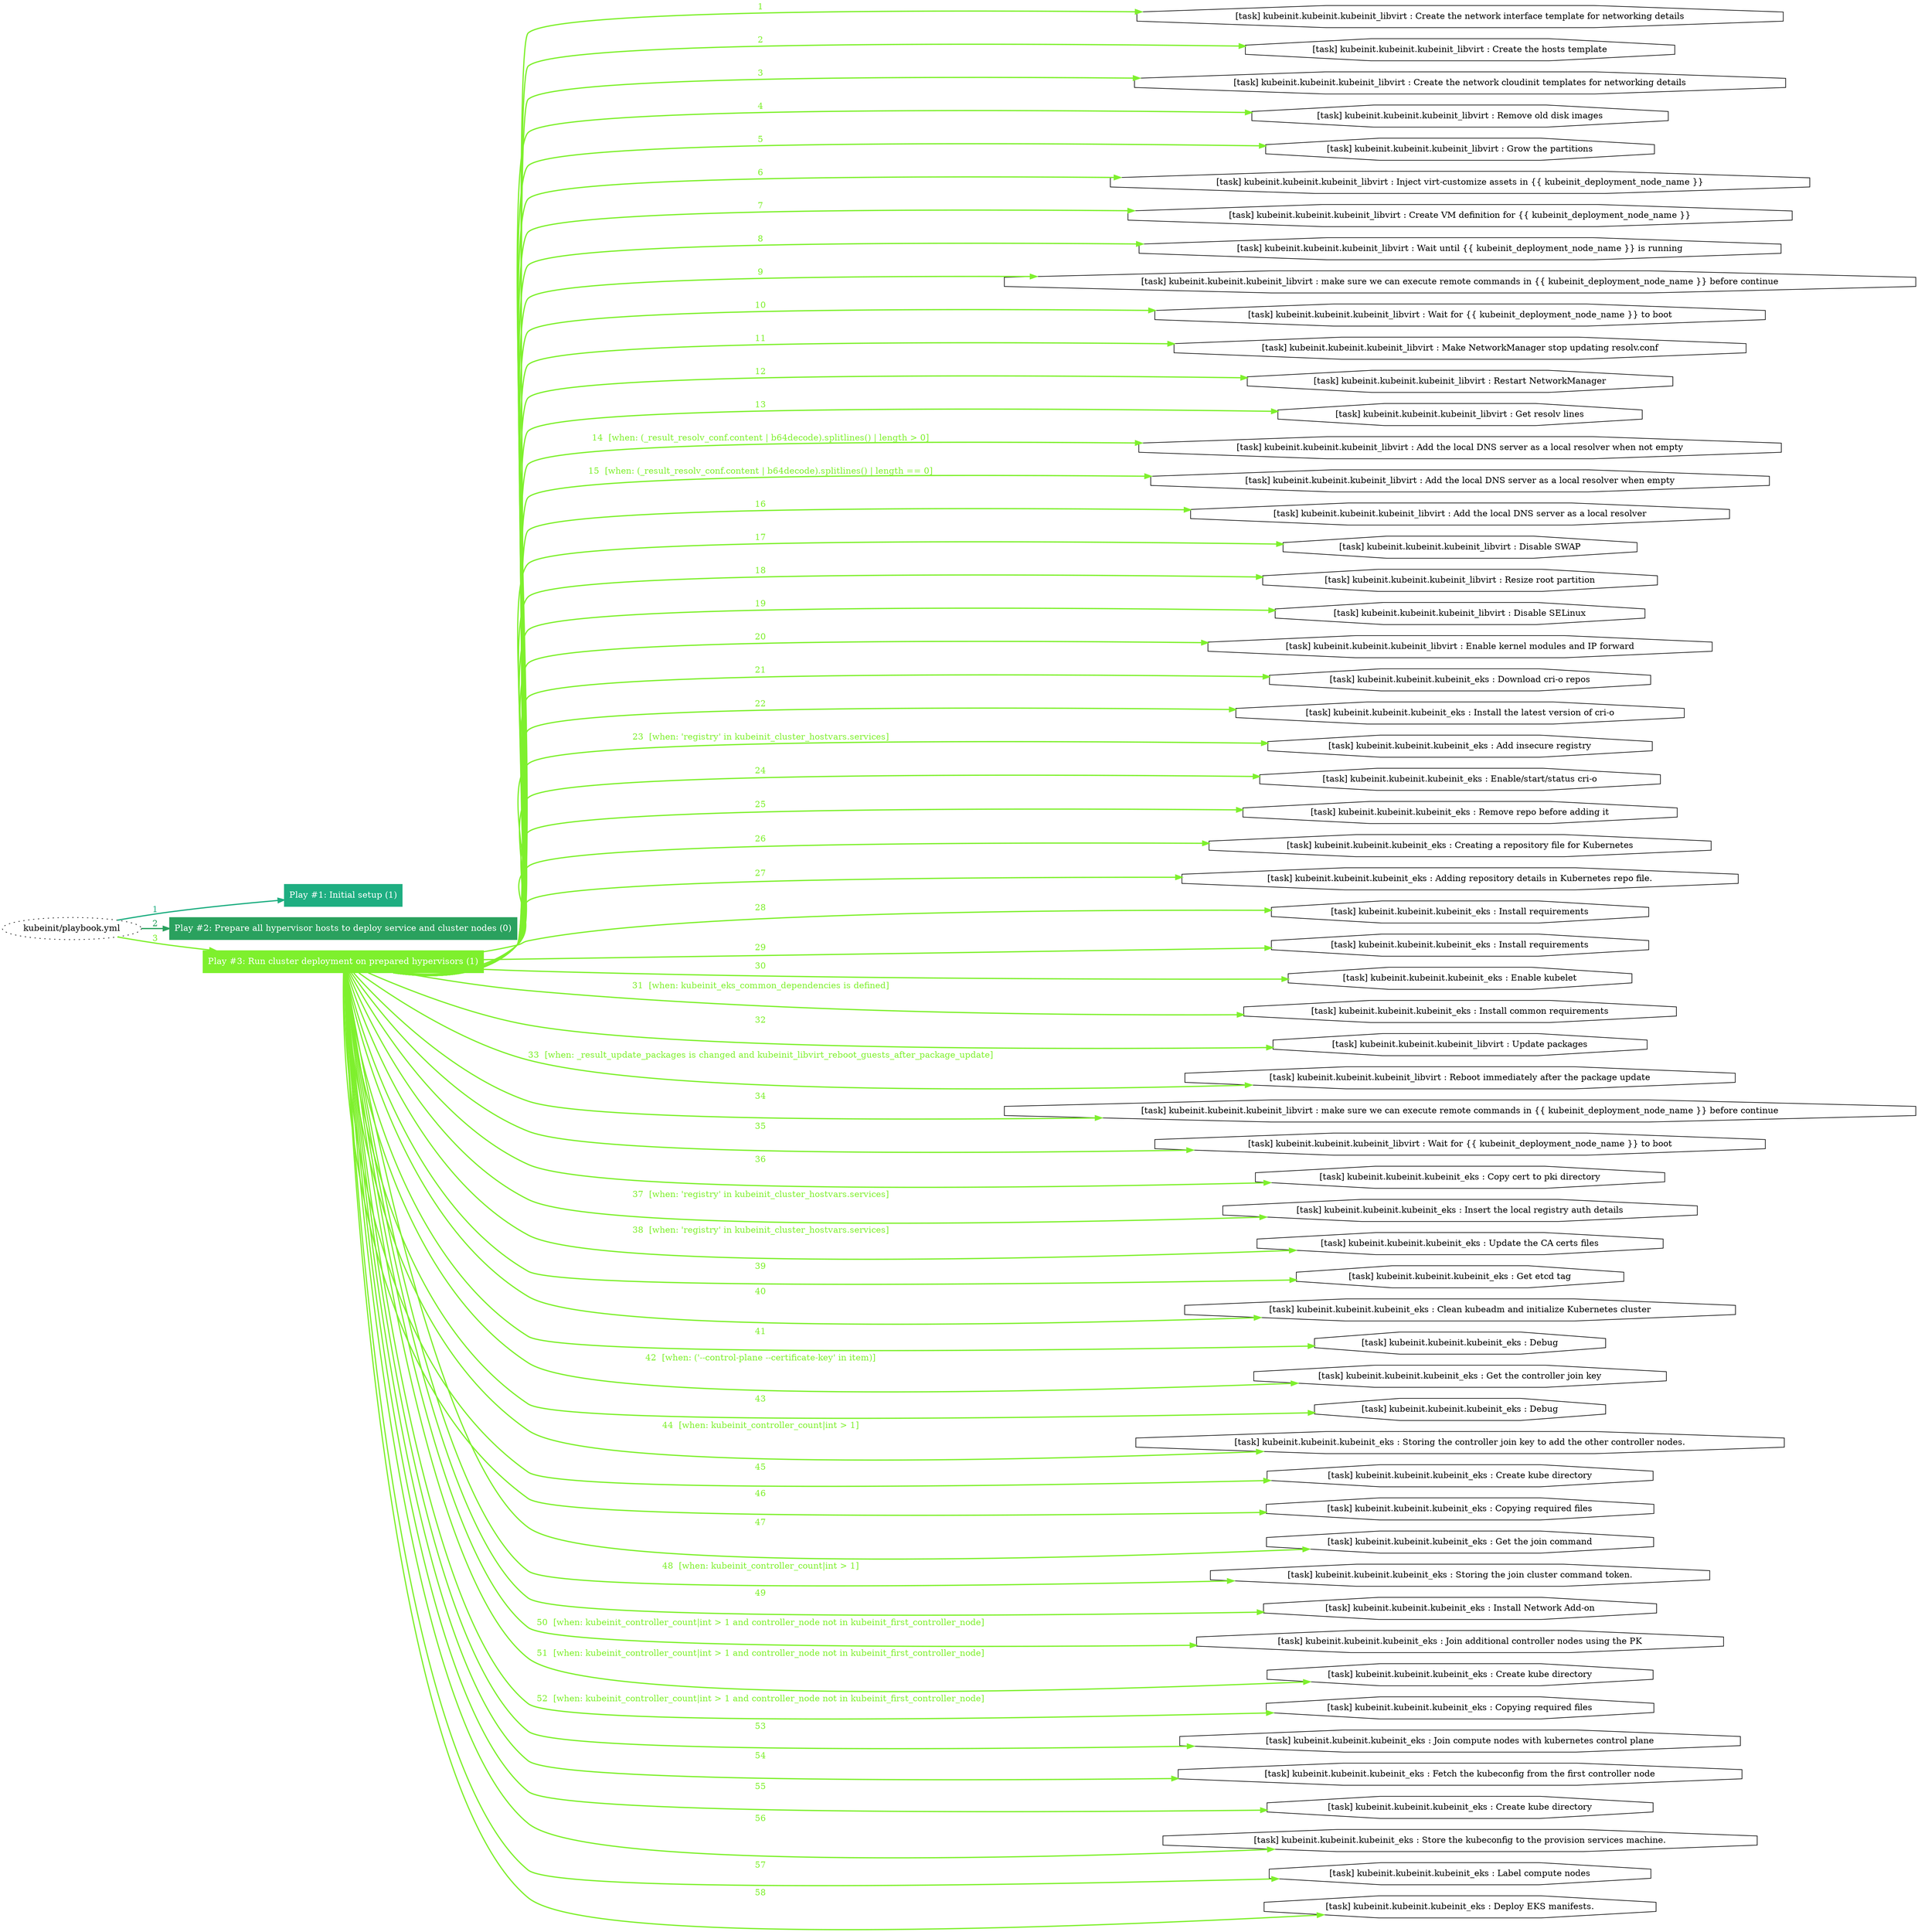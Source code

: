 digraph "kubeinit/playbook.yml "{
	graph [concentrate=true ordering=in rankdir=LR ratio=fill]
	edge [esep=5 sep=10]
	"kubeinit/playbook.yml" [id=root_node style=dotted]
	subgraph "Play #1: Initial setup (1) "{
		"Play #1: Initial setup (1)" [color="#1eae81" fontcolor="#ffffff" id="play_d324722d-1aba-4398-9f2b-fe1cfef38758" shape=box style=filled tooltip=localhost]
		"kubeinit/playbook.yml" -> "Play #1: Initial setup (1)" [label=1 color="#1eae81" fontcolor="#1eae81" id="edge_2b216c82-20eb-490b-a1f6-30b9833b4af5" style=bold]
	}
	subgraph "Play #2: Prepare all hypervisor hosts to deploy service and cluster nodes (0) "{
		"Play #2: Prepare all hypervisor hosts to deploy service and cluster nodes (0)" [color="#2aa15e" fontcolor="#ffffff" id="play_fabc2d93-aba8-42dc-af8f-2376b2492691" shape=box style=filled tooltip=""]
		"kubeinit/playbook.yml" -> "Play #2: Prepare all hypervisor hosts to deploy service and cluster nodes (0)" [label=2 color="#2aa15e" fontcolor="#2aa15e" id="edge_8eb384e0-7dce-4a14-94f7-5a64c36f3c39" style=bold]
	}
	subgraph "Play #3: Run cluster deployment on prepared hypervisors (1) "{
		"Play #3: Run cluster deployment on prepared hypervisors (1)" [color="#7ef02d" fontcolor="#ffffff" id="play_c740cd37-9bf5-4188-b25d-713347a1ce01" shape=box style=filled tooltip=localhost]
		"kubeinit/playbook.yml" -> "Play #3: Run cluster deployment on prepared hypervisors (1)" [label=3 color="#7ef02d" fontcolor="#7ef02d" id="edge_d756dba3-5022-4432-83f2-bff682b8d5ca" style=bold]
		"task_5829792b-ff6e-4f02-a74b-8fd8db6b33a2" [label="[task] kubeinit.kubeinit.kubeinit_libvirt : Create the network interface template for networking details" id="task_5829792b-ff6e-4f02-a74b-8fd8db6b33a2" shape=octagon tooltip="[task] kubeinit.kubeinit.kubeinit_libvirt : Create the network interface template for networking details"]
		"Play #3: Run cluster deployment on prepared hypervisors (1)" -> "task_5829792b-ff6e-4f02-a74b-8fd8db6b33a2" [label=1 color="#7ef02d" fontcolor="#7ef02d" id="edge_78ae1e4a-0b86-4696-8f54-950e35bc3d87" style=bold]
		"task_be6938f2-07a4-4017-9319-8f8dd91dee69" [label="[task] kubeinit.kubeinit.kubeinit_libvirt : Create the hosts template" id="task_be6938f2-07a4-4017-9319-8f8dd91dee69" shape=octagon tooltip="[task] kubeinit.kubeinit.kubeinit_libvirt : Create the hosts template"]
		"Play #3: Run cluster deployment on prepared hypervisors (1)" -> "task_be6938f2-07a4-4017-9319-8f8dd91dee69" [label=2 color="#7ef02d" fontcolor="#7ef02d" id="edge_e818f06e-bff1-4f71-adc2-b2b2cea5b3ce" style=bold]
		"task_09f82cf6-043c-4a11-95d3-397fa30c7fd5" [label="[task] kubeinit.kubeinit.kubeinit_libvirt : Create the network cloudinit templates for networking details" id="task_09f82cf6-043c-4a11-95d3-397fa30c7fd5" shape=octagon tooltip="[task] kubeinit.kubeinit.kubeinit_libvirt : Create the network cloudinit templates for networking details"]
		"Play #3: Run cluster deployment on prepared hypervisors (1)" -> "task_09f82cf6-043c-4a11-95d3-397fa30c7fd5" [label=3 color="#7ef02d" fontcolor="#7ef02d" id="edge_9f6b7304-04ca-4ca0-98f6-3127e411209f" style=bold]
		"task_f94e1e1a-26fe-4078-a42b-13686a3357fe" [label="[task] kubeinit.kubeinit.kubeinit_libvirt : Remove old disk images" id="task_f94e1e1a-26fe-4078-a42b-13686a3357fe" shape=octagon tooltip="[task] kubeinit.kubeinit.kubeinit_libvirt : Remove old disk images"]
		"Play #3: Run cluster deployment on prepared hypervisors (1)" -> "task_f94e1e1a-26fe-4078-a42b-13686a3357fe" [label=4 color="#7ef02d" fontcolor="#7ef02d" id="edge_cd24a469-f4a8-4cce-b6c5-cf2038271c23" style=bold]
		"task_0052967e-c30b-4d4e-bdee-c03a49ab61f6" [label="[task] kubeinit.kubeinit.kubeinit_libvirt : Grow the partitions" id="task_0052967e-c30b-4d4e-bdee-c03a49ab61f6" shape=octagon tooltip="[task] kubeinit.kubeinit.kubeinit_libvirt : Grow the partitions"]
		"Play #3: Run cluster deployment on prepared hypervisors (1)" -> "task_0052967e-c30b-4d4e-bdee-c03a49ab61f6" [label=5 color="#7ef02d" fontcolor="#7ef02d" id="edge_b4e30f6b-eb9e-41cf-82fd-e02978770872" style=bold]
		"task_26585067-7be5-4cd5-83f6-0a23cbd47bf6" [label="[task] kubeinit.kubeinit.kubeinit_libvirt : Inject virt-customize assets in {{ kubeinit_deployment_node_name }}" id="task_26585067-7be5-4cd5-83f6-0a23cbd47bf6" shape=octagon tooltip="[task] kubeinit.kubeinit.kubeinit_libvirt : Inject virt-customize assets in {{ kubeinit_deployment_node_name }}"]
		"Play #3: Run cluster deployment on prepared hypervisors (1)" -> "task_26585067-7be5-4cd5-83f6-0a23cbd47bf6" [label=6 color="#7ef02d" fontcolor="#7ef02d" id="edge_4ee4d0f8-fa58-4b95-bd93-348ce7d03d66" style=bold]
		"task_50303486-6a38-45e3-9918-c733aa8f5aa3" [label="[task] kubeinit.kubeinit.kubeinit_libvirt : Create VM definition for {{ kubeinit_deployment_node_name }}" id="task_50303486-6a38-45e3-9918-c733aa8f5aa3" shape=octagon tooltip="[task] kubeinit.kubeinit.kubeinit_libvirt : Create VM definition for {{ kubeinit_deployment_node_name }}"]
		"Play #3: Run cluster deployment on prepared hypervisors (1)" -> "task_50303486-6a38-45e3-9918-c733aa8f5aa3" [label=7 color="#7ef02d" fontcolor="#7ef02d" id="edge_95fb36f8-ac20-4c8f-9ef9-5fd969ba931d" style=bold]
		"task_9cb122b5-c873-4917-9f83-b80931ea53d7" [label="[task] kubeinit.kubeinit.kubeinit_libvirt : Wait until {{ kubeinit_deployment_node_name }} is running" id="task_9cb122b5-c873-4917-9f83-b80931ea53d7" shape=octagon tooltip="[task] kubeinit.kubeinit.kubeinit_libvirt : Wait until {{ kubeinit_deployment_node_name }} is running"]
		"Play #3: Run cluster deployment on prepared hypervisors (1)" -> "task_9cb122b5-c873-4917-9f83-b80931ea53d7" [label=8 color="#7ef02d" fontcolor="#7ef02d" id="edge_a900067b-c74e-4678-9c69-536c42fde426" style=bold]
		"task_1b720365-dbd1-4ceb-98c7-3e3bcb325c51" [label="[task] kubeinit.kubeinit.kubeinit_libvirt : make sure we can execute remote commands in {{ kubeinit_deployment_node_name }} before continue" id="task_1b720365-dbd1-4ceb-98c7-3e3bcb325c51" shape=octagon tooltip="[task] kubeinit.kubeinit.kubeinit_libvirt : make sure we can execute remote commands in {{ kubeinit_deployment_node_name }} before continue"]
		"Play #3: Run cluster deployment on prepared hypervisors (1)" -> "task_1b720365-dbd1-4ceb-98c7-3e3bcb325c51" [label=9 color="#7ef02d" fontcolor="#7ef02d" id="edge_ef135508-1fb3-402d-9b4d-a737b657fe44" style=bold]
		"task_932c7c61-c802-44ca-bbc2-c9569e58ce9d" [label="[task] kubeinit.kubeinit.kubeinit_libvirt : Wait for {{ kubeinit_deployment_node_name }} to boot" id="task_932c7c61-c802-44ca-bbc2-c9569e58ce9d" shape=octagon tooltip="[task] kubeinit.kubeinit.kubeinit_libvirt : Wait for {{ kubeinit_deployment_node_name }} to boot"]
		"Play #3: Run cluster deployment on prepared hypervisors (1)" -> "task_932c7c61-c802-44ca-bbc2-c9569e58ce9d" [label=10 color="#7ef02d" fontcolor="#7ef02d" id="edge_4a9e9bab-8a02-4411-a40b-85118869afb8" style=bold]
		"task_fe2d4b0f-22a4-4535-a8be-dcdfdc36ea84" [label="[task] kubeinit.kubeinit.kubeinit_libvirt : Make NetworkManager stop updating resolv.conf" id="task_fe2d4b0f-22a4-4535-a8be-dcdfdc36ea84" shape=octagon tooltip="[task] kubeinit.kubeinit.kubeinit_libvirt : Make NetworkManager stop updating resolv.conf"]
		"Play #3: Run cluster deployment on prepared hypervisors (1)" -> "task_fe2d4b0f-22a4-4535-a8be-dcdfdc36ea84" [label=11 color="#7ef02d" fontcolor="#7ef02d" id="edge_b2fdc8a4-41d0-4e27-a491-cb06372558d1" style=bold]
		"task_f0c9df72-7624-4906-b96b-a9c65884b68a" [label="[task] kubeinit.kubeinit.kubeinit_libvirt : Restart NetworkManager" id="task_f0c9df72-7624-4906-b96b-a9c65884b68a" shape=octagon tooltip="[task] kubeinit.kubeinit.kubeinit_libvirt : Restart NetworkManager"]
		"Play #3: Run cluster deployment on prepared hypervisors (1)" -> "task_f0c9df72-7624-4906-b96b-a9c65884b68a" [label=12 color="#7ef02d" fontcolor="#7ef02d" id="edge_28c98b66-62c1-4c40-88bf-a7a2c2a47d0c" style=bold]
		"task_205a8e4a-56d3-415f-ba35-6db2d03639e7" [label="[task] kubeinit.kubeinit.kubeinit_libvirt : Get resolv lines" id="task_205a8e4a-56d3-415f-ba35-6db2d03639e7" shape=octagon tooltip="[task] kubeinit.kubeinit.kubeinit_libvirt : Get resolv lines"]
		"Play #3: Run cluster deployment on prepared hypervisors (1)" -> "task_205a8e4a-56d3-415f-ba35-6db2d03639e7" [label=13 color="#7ef02d" fontcolor="#7ef02d" id="edge_cf5c5629-6eab-4d15-a97a-157ad501fe38" style=bold]
		"task_ec21075f-f3c9-4709-a6a9-30d0e14de898" [label="[task] kubeinit.kubeinit.kubeinit_libvirt : Add the local DNS server as a local resolver when not empty" id="task_ec21075f-f3c9-4709-a6a9-30d0e14de898" shape=octagon tooltip="[task] kubeinit.kubeinit.kubeinit_libvirt : Add the local DNS server as a local resolver when not empty"]
		"Play #3: Run cluster deployment on prepared hypervisors (1)" -> "task_ec21075f-f3c9-4709-a6a9-30d0e14de898" [label="14  [when: (_result_resolv_conf.content | b64decode).splitlines() | length > 0]" color="#7ef02d" fontcolor="#7ef02d" id="edge_bb94e074-9b4b-4276-9f12-e88c8da6be14" style=bold]
		"task_7c5f6070-ceb2-4b5d-8218-7fd37c895a57" [label="[task] kubeinit.kubeinit.kubeinit_libvirt : Add the local DNS server as a local resolver when empty" id="task_7c5f6070-ceb2-4b5d-8218-7fd37c895a57" shape=octagon tooltip="[task] kubeinit.kubeinit.kubeinit_libvirt : Add the local DNS server as a local resolver when empty"]
		"Play #3: Run cluster deployment on prepared hypervisors (1)" -> "task_7c5f6070-ceb2-4b5d-8218-7fd37c895a57" [label="15  [when: (_result_resolv_conf.content | b64decode).splitlines() | length == 0]" color="#7ef02d" fontcolor="#7ef02d" id="edge_5f7a052c-183c-4f01-a49e-631cb32f34e6" style=bold]
		"task_f46729a9-7e23-44b7-a1f0-b48baddd7c9d" [label="[task] kubeinit.kubeinit.kubeinit_libvirt : Add the local DNS server as a local resolver" id="task_f46729a9-7e23-44b7-a1f0-b48baddd7c9d" shape=octagon tooltip="[task] kubeinit.kubeinit.kubeinit_libvirt : Add the local DNS server as a local resolver"]
		"Play #3: Run cluster deployment on prepared hypervisors (1)" -> "task_f46729a9-7e23-44b7-a1f0-b48baddd7c9d" [label=16 color="#7ef02d" fontcolor="#7ef02d" id="edge_6ccea8f5-c95a-4da7-807d-8d614ab5a143" style=bold]
		"task_aa21963c-bdc6-4ec8-8168-7c4c4c091482" [label="[task] kubeinit.kubeinit.kubeinit_libvirt : Disable SWAP" id="task_aa21963c-bdc6-4ec8-8168-7c4c4c091482" shape=octagon tooltip="[task] kubeinit.kubeinit.kubeinit_libvirt : Disable SWAP"]
		"Play #3: Run cluster deployment on prepared hypervisors (1)" -> "task_aa21963c-bdc6-4ec8-8168-7c4c4c091482" [label=17 color="#7ef02d" fontcolor="#7ef02d" id="edge_af3595a8-9f2f-4a01-ae98-23ca5e912105" style=bold]
		"task_00c29da4-6822-4c11-b506-bc6b166e6bfa" [label="[task] kubeinit.kubeinit.kubeinit_libvirt : Resize root partition" id="task_00c29da4-6822-4c11-b506-bc6b166e6bfa" shape=octagon tooltip="[task] kubeinit.kubeinit.kubeinit_libvirt : Resize root partition"]
		"Play #3: Run cluster deployment on prepared hypervisors (1)" -> "task_00c29da4-6822-4c11-b506-bc6b166e6bfa" [label=18 color="#7ef02d" fontcolor="#7ef02d" id="edge_81a4c4bc-4ac0-43e6-b0f9-acbb070daf6e" style=bold]
		"task_2d2785f2-7ad2-4d8d-aada-6857d97b9c2b" [label="[task] kubeinit.kubeinit.kubeinit_libvirt : Disable SELinux" id="task_2d2785f2-7ad2-4d8d-aada-6857d97b9c2b" shape=octagon tooltip="[task] kubeinit.kubeinit.kubeinit_libvirt : Disable SELinux"]
		"Play #3: Run cluster deployment on prepared hypervisors (1)" -> "task_2d2785f2-7ad2-4d8d-aada-6857d97b9c2b" [label=19 color="#7ef02d" fontcolor="#7ef02d" id="edge_7edbbeca-5772-4c0c-a0af-d8c7ee73e8de" style=bold]
		"task_f93a192b-16eb-4a3e-a13a-f2f0a5179670" [label="[task] kubeinit.kubeinit.kubeinit_libvirt : Enable kernel modules and IP forward" id="task_f93a192b-16eb-4a3e-a13a-f2f0a5179670" shape=octagon tooltip="[task] kubeinit.kubeinit.kubeinit_libvirt : Enable kernel modules and IP forward"]
		"Play #3: Run cluster deployment on prepared hypervisors (1)" -> "task_f93a192b-16eb-4a3e-a13a-f2f0a5179670" [label=20 color="#7ef02d" fontcolor="#7ef02d" id="edge_fbc2adcb-38a7-4c59-90fa-15adf3f9c8f7" style=bold]
		"task_7b91bede-14f8-4204-b32e-cffe47491c2f" [label="[task] kubeinit.kubeinit.kubeinit_eks : Download cri-o repos" id="task_7b91bede-14f8-4204-b32e-cffe47491c2f" shape=octagon tooltip="[task] kubeinit.kubeinit.kubeinit_eks : Download cri-o repos"]
		"Play #3: Run cluster deployment on prepared hypervisors (1)" -> "task_7b91bede-14f8-4204-b32e-cffe47491c2f" [label=21 color="#7ef02d" fontcolor="#7ef02d" id="edge_4bda55e2-0a2d-45a2-adc6-25f2c8da7e27" style=bold]
		"task_70722f47-64ef-457c-a2fe-fcaa2b16d832" [label="[task] kubeinit.kubeinit.kubeinit_eks : Install the latest version of cri-o" id="task_70722f47-64ef-457c-a2fe-fcaa2b16d832" shape=octagon tooltip="[task] kubeinit.kubeinit.kubeinit_eks : Install the latest version of cri-o"]
		"Play #3: Run cluster deployment on prepared hypervisors (1)" -> "task_70722f47-64ef-457c-a2fe-fcaa2b16d832" [label=22 color="#7ef02d" fontcolor="#7ef02d" id="edge_036be19f-1104-448e-957c-b49b2b117912" style=bold]
		"task_98cd3877-1ca6-4f8b-8b89-7cd31c2f09c0" [label="[task] kubeinit.kubeinit.kubeinit_eks : Add insecure registry" id="task_98cd3877-1ca6-4f8b-8b89-7cd31c2f09c0" shape=octagon tooltip="[task] kubeinit.kubeinit.kubeinit_eks : Add insecure registry"]
		"Play #3: Run cluster deployment on prepared hypervisors (1)" -> "task_98cd3877-1ca6-4f8b-8b89-7cd31c2f09c0" [label="23  [when: 'registry' in kubeinit_cluster_hostvars.services]" color="#7ef02d" fontcolor="#7ef02d" id="edge_1b5da3d0-925c-4260-930e-4b84d55960ff" style=bold]
		"task_4ebd78eb-c310-49f3-bd88-c8a881977714" [label="[task] kubeinit.kubeinit.kubeinit_eks : Enable/start/status cri-o" id="task_4ebd78eb-c310-49f3-bd88-c8a881977714" shape=octagon tooltip="[task] kubeinit.kubeinit.kubeinit_eks : Enable/start/status cri-o"]
		"Play #3: Run cluster deployment on prepared hypervisors (1)" -> "task_4ebd78eb-c310-49f3-bd88-c8a881977714" [label=24 color="#7ef02d" fontcolor="#7ef02d" id="edge_f7933370-eb98-40ec-9772-808fb4ac39e4" style=bold]
		"task_87117cbb-3fc7-46b1-9461-e5440db38769" [label="[task] kubeinit.kubeinit.kubeinit_eks : Remove repo before adding it" id="task_87117cbb-3fc7-46b1-9461-e5440db38769" shape=octagon tooltip="[task] kubeinit.kubeinit.kubeinit_eks : Remove repo before adding it"]
		"Play #3: Run cluster deployment on prepared hypervisors (1)" -> "task_87117cbb-3fc7-46b1-9461-e5440db38769" [label=25 color="#7ef02d" fontcolor="#7ef02d" id="edge_7086b8bd-20eb-4718-9b04-4082c25be421" style=bold]
		"task_c0872fbc-74e2-4e86-84be-d0841eaf1e0e" [label="[task] kubeinit.kubeinit.kubeinit_eks : Creating a repository file for Kubernetes" id="task_c0872fbc-74e2-4e86-84be-d0841eaf1e0e" shape=octagon tooltip="[task] kubeinit.kubeinit.kubeinit_eks : Creating a repository file for Kubernetes"]
		"Play #3: Run cluster deployment on prepared hypervisors (1)" -> "task_c0872fbc-74e2-4e86-84be-d0841eaf1e0e" [label=26 color="#7ef02d" fontcolor="#7ef02d" id="edge_86efae7b-6c36-44eb-acf4-1011d9bf0be9" style=bold]
		"task_2127518d-4a2f-4015-a24d-b08a4d3e5d01" [label="[task] kubeinit.kubeinit.kubeinit_eks : Adding repository details in Kubernetes repo file." id="task_2127518d-4a2f-4015-a24d-b08a4d3e5d01" shape=octagon tooltip="[task] kubeinit.kubeinit.kubeinit_eks : Adding repository details in Kubernetes repo file."]
		"Play #3: Run cluster deployment on prepared hypervisors (1)" -> "task_2127518d-4a2f-4015-a24d-b08a4d3e5d01" [label=27 color="#7ef02d" fontcolor="#7ef02d" id="edge_a913feda-568e-4df3-96a7-8cc29f9aff21" style=bold]
		"task_74d96b52-26b1-4e5e-901e-be4df7ddd309" [label="[task] kubeinit.kubeinit.kubeinit_eks : Install requirements" id="task_74d96b52-26b1-4e5e-901e-be4df7ddd309" shape=octagon tooltip="[task] kubeinit.kubeinit.kubeinit_eks : Install requirements"]
		"Play #3: Run cluster deployment on prepared hypervisors (1)" -> "task_74d96b52-26b1-4e5e-901e-be4df7ddd309" [label=28 color="#7ef02d" fontcolor="#7ef02d" id="edge_09795d3f-a922-4574-a831-b4fca56aa282" style=bold]
		"task_4201c9f9-5e11-43fa-98ce-eadcce81ab37" [label="[task] kubeinit.kubeinit.kubeinit_eks : Install requirements" id="task_4201c9f9-5e11-43fa-98ce-eadcce81ab37" shape=octagon tooltip="[task] kubeinit.kubeinit.kubeinit_eks : Install requirements"]
		"Play #3: Run cluster deployment on prepared hypervisors (1)" -> "task_4201c9f9-5e11-43fa-98ce-eadcce81ab37" [label=29 color="#7ef02d" fontcolor="#7ef02d" id="edge_0ff5a272-375d-4e64-8e91-477ea69e8e6c" style=bold]
		"task_facfddde-11b6-4f78-be2b-02120a0fcad0" [label="[task] kubeinit.kubeinit.kubeinit_eks : Enable kubelet" id="task_facfddde-11b6-4f78-be2b-02120a0fcad0" shape=octagon tooltip="[task] kubeinit.kubeinit.kubeinit_eks : Enable kubelet"]
		"Play #3: Run cluster deployment on prepared hypervisors (1)" -> "task_facfddde-11b6-4f78-be2b-02120a0fcad0" [label=30 color="#7ef02d" fontcolor="#7ef02d" id="edge_c241ee74-b8aa-462f-9824-c29a96d9b962" style=bold]
		"task_1b9f1378-c298-438f-96a5-31e3d485d322" [label="[task] kubeinit.kubeinit.kubeinit_eks : Install common requirements" id="task_1b9f1378-c298-438f-96a5-31e3d485d322" shape=octagon tooltip="[task] kubeinit.kubeinit.kubeinit_eks : Install common requirements"]
		"Play #3: Run cluster deployment on prepared hypervisors (1)" -> "task_1b9f1378-c298-438f-96a5-31e3d485d322" [label="31  [when: kubeinit_eks_common_dependencies is defined]" color="#7ef02d" fontcolor="#7ef02d" id="edge_9ef1b158-3df6-4668-888a-e8e4bb54a355" style=bold]
		"task_c0a165d0-61b0-44bd-952f-e3473b99a5e2" [label="[task] kubeinit.kubeinit.kubeinit_libvirt : Update packages" id="task_c0a165d0-61b0-44bd-952f-e3473b99a5e2" shape=octagon tooltip="[task] kubeinit.kubeinit.kubeinit_libvirt : Update packages"]
		"Play #3: Run cluster deployment on prepared hypervisors (1)" -> "task_c0a165d0-61b0-44bd-952f-e3473b99a5e2" [label=32 color="#7ef02d" fontcolor="#7ef02d" id="edge_f0ddad0a-7fca-4df2-9544-0a0ea90ff0f1" style=bold]
		"task_13777b7f-9c7b-4834-afd8-868965e4df8e" [label="[task] kubeinit.kubeinit.kubeinit_libvirt : Reboot immediately after the package update" id="task_13777b7f-9c7b-4834-afd8-868965e4df8e" shape=octagon tooltip="[task] kubeinit.kubeinit.kubeinit_libvirt : Reboot immediately after the package update"]
		"Play #3: Run cluster deployment on prepared hypervisors (1)" -> "task_13777b7f-9c7b-4834-afd8-868965e4df8e" [label="33  [when: _result_update_packages is changed and kubeinit_libvirt_reboot_guests_after_package_update]" color="#7ef02d" fontcolor="#7ef02d" id="edge_09820fb1-4147-46df-8ec4-29b9e2b1f035" style=bold]
		"task_48166f8a-141a-41e8-b52b-add8ded91c8b" [label="[task] kubeinit.kubeinit.kubeinit_libvirt : make sure we can execute remote commands in {{ kubeinit_deployment_node_name }} before continue" id="task_48166f8a-141a-41e8-b52b-add8ded91c8b" shape=octagon tooltip="[task] kubeinit.kubeinit.kubeinit_libvirt : make sure we can execute remote commands in {{ kubeinit_deployment_node_name }} before continue"]
		"Play #3: Run cluster deployment on prepared hypervisors (1)" -> "task_48166f8a-141a-41e8-b52b-add8ded91c8b" [label=34 color="#7ef02d" fontcolor="#7ef02d" id="edge_4f8190d7-da28-480d-940c-779dd7f7dead" style=bold]
		"task_c28c71a2-f544-4eb6-9bf3-4bf69a70d5d7" [label="[task] kubeinit.kubeinit.kubeinit_libvirt : Wait for {{ kubeinit_deployment_node_name }} to boot" id="task_c28c71a2-f544-4eb6-9bf3-4bf69a70d5d7" shape=octagon tooltip="[task] kubeinit.kubeinit.kubeinit_libvirt : Wait for {{ kubeinit_deployment_node_name }} to boot"]
		"Play #3: Run cluster deployment on prepared hypervisors (1)" -> "task_c28c71a2-f544-4eb6-9bf3-4bf69a70d5d7" [label=35 color="#7ef02d" fontcolor="#7ef02d" id="edge_545e7842-9d5b-4c61-9a18-2065e9f3d2a5" style=bold]
		"task_dd91f2d2-bb4b-442f-aeb7-cf181b92fb66" [label="[task] kubeinit.kubeinit.kubeinit_eks : Copy cert to pki directory" id="task_dd91f2d2-bb4b-442f-aeb7-cf181b92fb66" shape=octagon tooltip="[task] kubeinit.kubeinit.kubeinit_eks : Copy cert to pki directory"]
		"Play #3: Run cluster deployment on prepared hypervisors (1)" -> "task_dd91f2d2-bb4b-442f-aeb7-cf181b92fb66" [label=36 color="#7ef02d" fontcolor="#7ef02d" id="edge_92b92e64-2631-481a-bc59-210633657d8a" style=bold]
		"task_8b8ebdb3-1920-44ca-ad2e-984a9449d113" [label="[task] kubeinit.kubeinit.kubeinit_eks : Insert the local registry auth details" id="task_8b8ebdb3-1920-44ca-ad2e-984a9449d113" shape=octagon tooltip="[task] kubeinit.kubeinit.kubeinit_eks : Insert the local registry auth details"]
		"Play #3: Run cluster deployment on prepared hypervisors (1)" -> "task_8b8ebdb3-1920-44ca-ad2e-984a9449d113" [label="37  [when: 'registry' in kubeinit_cluster_hostvars.services]" color="#7ef02d" fontcolor="#7ef02d" id="edge_04f2ce80-07ec-4f48-bf7d-1f231530a164" style=bold]
		"task_dac83840-507c-4700-a8a0-cbd498be76ba" [label="[task] kubeinit.kubeinit.kubeinit_eks : Update the CA certs files" id="task_dac83840-507c-4700-a8a0-cbd498be76ba" shape=octagon tooltip="[task] kubeinit.kubeinit.kubeinit_eks : Update the CA certs files"]
		"Play #3: Run cluster deployment on prepared hypervisors (1)" -> "task_dac83840-507c-4700-a8a0-cbd498be76ba" [label="38  [when: 'registry' in kubeinit_cluster_hostvars.services]" color="#7ef02d" fontcolor="#7ef02d" id="edge_89e11661-73c9-467a-9bfd-1612ef38bfb1" style=bold]
		"task_57b78f02-8b10-4b9e-9410-869682726068" [label="[task] kubeinit.kubeinit.kubeinit_eks : Get etcd tag" id="task_57b78f02-8b10-4b9e-9410-869682726068" shape=octagon tooltip="[task] kubeinit.kubeinit.kubeinit_eks : Get etcd tag"]
		"Play #3: Run cluster deployment on prepared hypervisors (1)" -> "task_57b78f02-8b10-4b9e-9410-869682726068" [label=39 color="#7ef02d" fontcolor="#7ef02d" id="edge_2e525a52-1328-4a3f-bb46-907d0c31de32" style=bold]
		"task_1dbdd59b-8ce3-42aa-ba70-8c18d4fd088c" [label="[task] kubeinit.kubeinit.kubeinit_eks : Clean kubeadm and initialize Kubernetes cluster" id="task_1dbdd59b-8ce3-42aa-ba70-8c18d4fd088c" shape=octagon tooltip="[task] kubeinit.kubeinit.kubeinit_eks : Clean kubeadm and initialize Kubernetes cluster"]
		"Play #3: Run cluster deployment on prepared hypervisors (1)" -> "task_1dbdd59b-8ce3-42aa-ba70-8c18d4fd088c" [label=40 color="#7ef02d" fontcolor="#7ef02d" id="edge_b9aed049-b0a3-4195-bf12-d587679cdc64" style=bold]
		"task_5b1d3f3b-ae94-4b33-acb8-f3267b871575" [label="[task] kubeinit.kubeinit.kubeinit_eks : Debug" id="task_5b1d3f3b-ae94-4b33-acb8-f3267b871575" shape=octagon tooltip="[task] kubeinit.kubeinit.kubeinit_eks : Debug"]
		"Play #3: Run cluster deployment on prepared hypervisors (1)" -> "task_5b1d3f3b-ae94-4b33-acb8-f3267b871575" [label=41 color="#7ef02d" fontcolor="#7ef02d" id="edge_51400d18-99d9-4504-a19d-ddc008bb2e77" style=bold]
		"task_bfc73f89-61d0-4e93-ac21-e9f3519d32b2" [label="[task] kubeinit.kubeinit.kubeinit_eks : Get the controller join key" id="task_bfc73f89-61d0-4e93-ac21-e9f3519d32b2" shape=octagon tooltip="[task] kubeinit.kubeinit.kubeinit_eks : Get the controller join key"]
		"Play #3: Run cluster deployment on prepared hypervisors (1)" -> "task_bfc73f89-61d0-4e93-ac21-e9f3519d32b2" [label="42  [when: ('--control-plane --certificate-key' in item)]" color="#7ef02d" fontcolor="#7ef02d" id="edge_825eed33-f13a-4dcb-8b8d-0f3a1a6d7577" style=bold]
		"task_d0d32d4c-e46f-4ea2-841e-2e7cdbdbbdd6" [label="[task] kubeinit.kubeinit.kubeinit_eks : Debug" id="task_d0d32d4c-e46f-4ea2-841e-2e7cdbdbbdd6" shape=octagon tooltip="[task] kubeinit.kubeinit.kubeinit_eks : Debug"]
		"Play #3: Run cluster deployment on prepared hypervisors (1)" -> "task_d0d32d4c-e46f-4ea2-841e-2e7cdbdbbdd6" [label=43 color="#7ef02d" fontcolor="#7ef02d" id="edge_e019b9d4-1f7e-4847-acd7-ddf29ab27478" style=bold]
		"task_9b21275a-8514-41c9-bf42-e3bc46a74a1b" [label="[task] kubeinit.kubeinit.kubeinit_eks : Storing the controller join key to add the other controller nodes." id="task_9b21275a-8514-41c9-bf42-e3bc46a74a1b" shape=octagon tooltip="[task] kubeinit.kubeinit.kubeinit_eks : Storing the controller join key to add the other controller nodes."]
		"Play #3: Run cluster deployment on prepared hypervisors (1)" -> "task_9b21275a-8514-41c9-bf42-e3bc46a74a1b" [label="44  [when: kubeinit_controller_count|int > 1]" color="#7ef02d" fontcolor="#7ef02d" id="edge_28bd9cf0-72e5-4f7d-a65b-1b3774e437a0" style=bold]
		"task_7d71ef11-1939-4dd4-871b-89c0951e50b9" [label="[task] kubeinit.kubeinit.kubeinit_eks : Create kube directory" id="task_7d71ef11-1939-4dd4-871b-89c0951e50b9" shape=octagon tooltip="[task] kubeinit.kubeinit.kubeinit_eks : Create kube directory"]
		"Play #3: Run cluster deployment on prepared hypervisors (1)" -> "task_7d71ef11-1939-4dd4-871b-89c0951e50b9" [label=45 color="#7ef02d" fontcolor="#7ef02d" id="edge_044c6a3e-c222-4b3a-8b49-2d6f088f2a32" style=bold]
		"task_eec95b93-5573-4fc6-b510-b7013ceb4a3d" [label="[task] kubeinit.kubeinit.kubeinit_eks : Copying required files" id="task_eec95b93-5573-4fc6-b510-b7013ceb4a3d" shape=octagon tooltip="[task] kubeinit.kubeinit.kubeinit_eks : Copying required files"]
		"Play #3: Run cluster deployment on prepared hypervisors (1)" -> "task_eec95b93-5573-4fc6-b510-b7013ceb4a3d" [label=46 color="#7ef02d" fontcolor="#7ef02d" id="edge_97047fd4-073c-4cb6-b852-761d2a953883" style=bold]
		"task_c504b9e5-b4ec-4083-9f2e-70f58bb4e3d2" [label="[task] kubeinit.kubeinit.kubeinit_eks : Get the join command" id="task_c504b9e5-b4ec-4083-9f2e-70f58bb4e3d2" shape=octagon tooltip="[task] kubeinit.kubeinit.kubeinit_eks : Get the join command"]
		"Play #3: Run cluster deployment on prepared hypervisors (1)" -> "task_c504b9e5-b4ec-4083-9f2e-70f58bb4e3d2" [label=47 color="#7ef02d" fontcolor="#7ef02d" id="edge_76c3646b-a005-4eb6-8de8-ee342227713d" style=bold]
		"task_c80f2ef9-5e53-47f1-9dd7-6b61afed6572" [label="[task] kubeinit.kubeinit.kubeinit_eks : Storing the join cluster command token." id="task_c80f2ef9-5e53-47f1-9dd7-6b61afed6572" shape=octagon tooltip="[task] kubeinit.kubeinit.kubeinit_eks : Storing the join cluster command token."]
		"Play #3: Run cluster deployment on prepared hypervisors (1)" -> "task_c80f2ef9-5e53-47f1-9dd7-6b61afed6572" [label="48  [when: kubeinit_controller_count|int > 1]" color="#7ef02d" fontcolor="#7ef02d" id="edge_0a354f75-214b-4151-a55d-3a0c11f73d9d" style=bold]
		"task_6bb7a9a4-9b6f-47be-9e76-8079ffa1b4d0" [label="[task] kubeinit.kubeinit.kubeinit_eks : Install Network Add-on" id="task_6bb7a9a4-9b6f-47be-9e76-8079ffa1b4d0" shape=octagon tooltip="[task] kubeinit.kubeinit.kubeinit_eks : Install Network Add-on"]
		"Play #3: Run cluster deployment on prepared hypervisors (1)" -> "task_6bb7a9a4-9b6f-47be-9e76-8079ffa1b4d0" [label=49 color="#7ef02d" fontcolor="#7ef02d" id="edge_440d219d-427d-4744-bb5d-45ddc0ad2049" style=bold]
		"task_d187ae8b-3480-44db-a3cd-55d6d73debe4" [label="[task] kubeinit.kubeinit.kubeinit_eks : Join additional controller nodes using the PK" id="task_d187ae8b-3480-44db-a3cd-55d6d73debe4" shape=octagon tooltip="[task] kubeinit.kubeinit.kubeinit_eks : Join additional controller nodes using the PK"]
		"Play #3: Run cluster deployment on prepared hypervisors (1)" -> "task_d187ae8b-3480-44db-a3cd-55d6d73debe4" [label="50  [when: kubeinit_controller_count|int > 1 and controller_node not in kubeinit_first_controller_node]" color="#7ef02d" fontcolor="#7ef02d" id="edge_c624fc42-b5cc-4bf1-8d63-59b7e7f3a343" style=bold]
		"task_a042e2ca-7f88-4523-95aa-f1e6de85a56e" [label="[task] kubeinit.kubeinit.kubeinit_eks : Create kube directory" id="task_a042e2ca-7f88-4523-95aa-f1e6de85a56e" shape=octagon tooltip="[task] kubeinit.kubeinit.kubeinit_eks : Create kube directory"]
		"Play #3: Run cluster deployment on prepared hypervisors (1)" -> "task_a042e2ca-7f88-4523-95aa-f1e6de85a56e" [label="51  [when: kubeinit_controller_count|int > 1 and controller_node not in kubeinit_first_controller_node]" color="#7ef02d" fontcolor="#7ef02d" id="edge_afeae763-3863-4761-bdde-115f45eb0ab9" style=bold]
		"task_70081850-638b-4cc4-92b9-6d4471b03bd6" [label="[task] kubeinit.kubeinit.kubeinit_eks : Copying required files" id="task_70081850-638b-4cc4-92b9-6d4471b03bd6" shape=octagon tooltip="[task] kubeinit.kubeinit.kubeinit_eks : Copying required files"]
		"Play #3: Run cluster deployment on prepared hypervisors (1)" -> "task_70081850-638b-4cc4-92b9-6d4471b03bd6" [label="52  [when: kubeinit_controller_count|int > 1 and controller_node not in kubeinit_first_controller_node]" color="#7ef02d" fontcolor="#7ef02d" id="edge_e04985f2-4a06-4ef8-b47d-023f1098bb7e" style=bold]
		"task_f094fb34-9978-47a7-8eba-64f3e26a4ce7" [label="[task] kubeinit.kubeinit.kubeinit_eks : Join compute nodes with kubernetes control plane" id="task_f094fb34-9978-47a7-8eba-64f3e26a4ce7" shape=octagon tooltip="[task] kubeinit.kubeinit.kubeinit_eks : Join compute nodes with kubernetes control plane"]
		"Play #3: Run cluster deployment on prepared hypervisors (1)" -> "task_f094fb34-9978-47a7-8eba-64f3e26a4ce7" [label=53 color="#7ef02d" fontcolor="#7ef02d" id="edge_b5b4008e-9d40-4d55-b0e9-b2926d9da1fd" style=bold]
		"task_0b91e4ce-ee10-41c9-8d6d-509b95e88e45" [label="[task] kubeinit.kubeinit.kubeinit_eks : Fetch the kubeconfig from the first controller node" id="task_0b91e4ce-ee10-41c9-8d6d-509b95e88e45" shape=octagon tooltip="[task] kubeinit.kubeinit.kubeinit_eks : Fetch the kubeconfig from the first controller node"]
		"Play #3: Run cluster deployment on prepared hypervisors (1)" -> "task_0b91e4ce-ee10-41c9-8d6d-509b95e88e45" [label=54 color="#7ef02d" fontcolor="#7ef02d" id="edge_71568ae5-90a9-402b-9314-49f651894c65" style=bold]
		"task_07812616-483c-44ba-8ecb-3000213c029a" [label="[task] kubeinit.kubeinit.kubeinit_eks : Create kube directory" id="task_07812616-483c-44ba-8ecb-3000213c029a" shape=octagon tooltip="[task] kubeinit.kubeinit.kubeinit_eks : Create kube directory"]
		"Play #3: Run cluster deployment on prepared hypervisors (1)" -> "task_07812616-483c-44ba-8ecb-3000213c029a" [label=55 color="#7ef02d" fontcolor="#7ef02d" id="edge_358cdb40-1218-453e-b8cc-2ff0af3eb19b" style=bold]
		"task_7c665106-99b7-4e5f-bc39-724741df2898" [label="[task] kubeinit.kubeinit.kubeinit_eks : Store the kubeconfig to the provision services machine." id="task_7c665106-99b7-4e5f-bc39-724741df2898" shape=octagon tooltip="[task] kubeinit.kubeinit.kubeinit_eks : Store the kubeconfig to the provision services machine."]
		"Play #3: Run cluster deployment on prepared hypervisors (1)" -> "task_7c665106-99b7-4e5f-bc39-724741df2898" [label=56 color="#7ef02d" fontcolor="#7ef02d" id="edge_5e906041-f3c4-4c54-abb5-be0f8a619741" style=bold]
		"task_cb75e832-a462-45b4-a6e0-d0ac8723b132" [label="[task] kubeinit.kubeinit.kubeinit_eks : Label compute nodes" id="task_cb75e832-a462-45b4-a6e0-d0ac8723b132" shape=octagon tooltip="[task] kubeinit.kubeinit.kubeinit_eks : Label compute nodes"]
		"Play #3: Run cluster deployment on prepared hypervisors (1)" -> "task_cb75e832-a462-45b4-a6e0-d0ac8723b132" [label=57 color="#7ef02d" fontcolor="#7ef02d" id="edge_57051174-37d9-4f45-89fd-cd958822acde" style=bold]
		"task_d3c7d11e-c209-420f-9f58-9e3398dcea1f" [label="[task] kubeinit.kubeinit.kubeinit_eks : Deploy EKS manifests." id="task_d3c7d11e-c209-420f-9f58-9e3398dcea1f" shape=octagon tooltip="[task] kubeinit.kubeinit.kubeinit_eks : Deploy EKS manifests."]
		"Play #3: Run cluster deployment on prepared hypervisors (1)" -> "task_d3c7d11e-c209-420f-9f58-9e3398dcea1f" [label=58 color="#7ef02d" fontcolor="#7ef02d" id="edge_95ac43bf-6109-461c-a503-ea56cbc52678" style=bold]
	}
}
